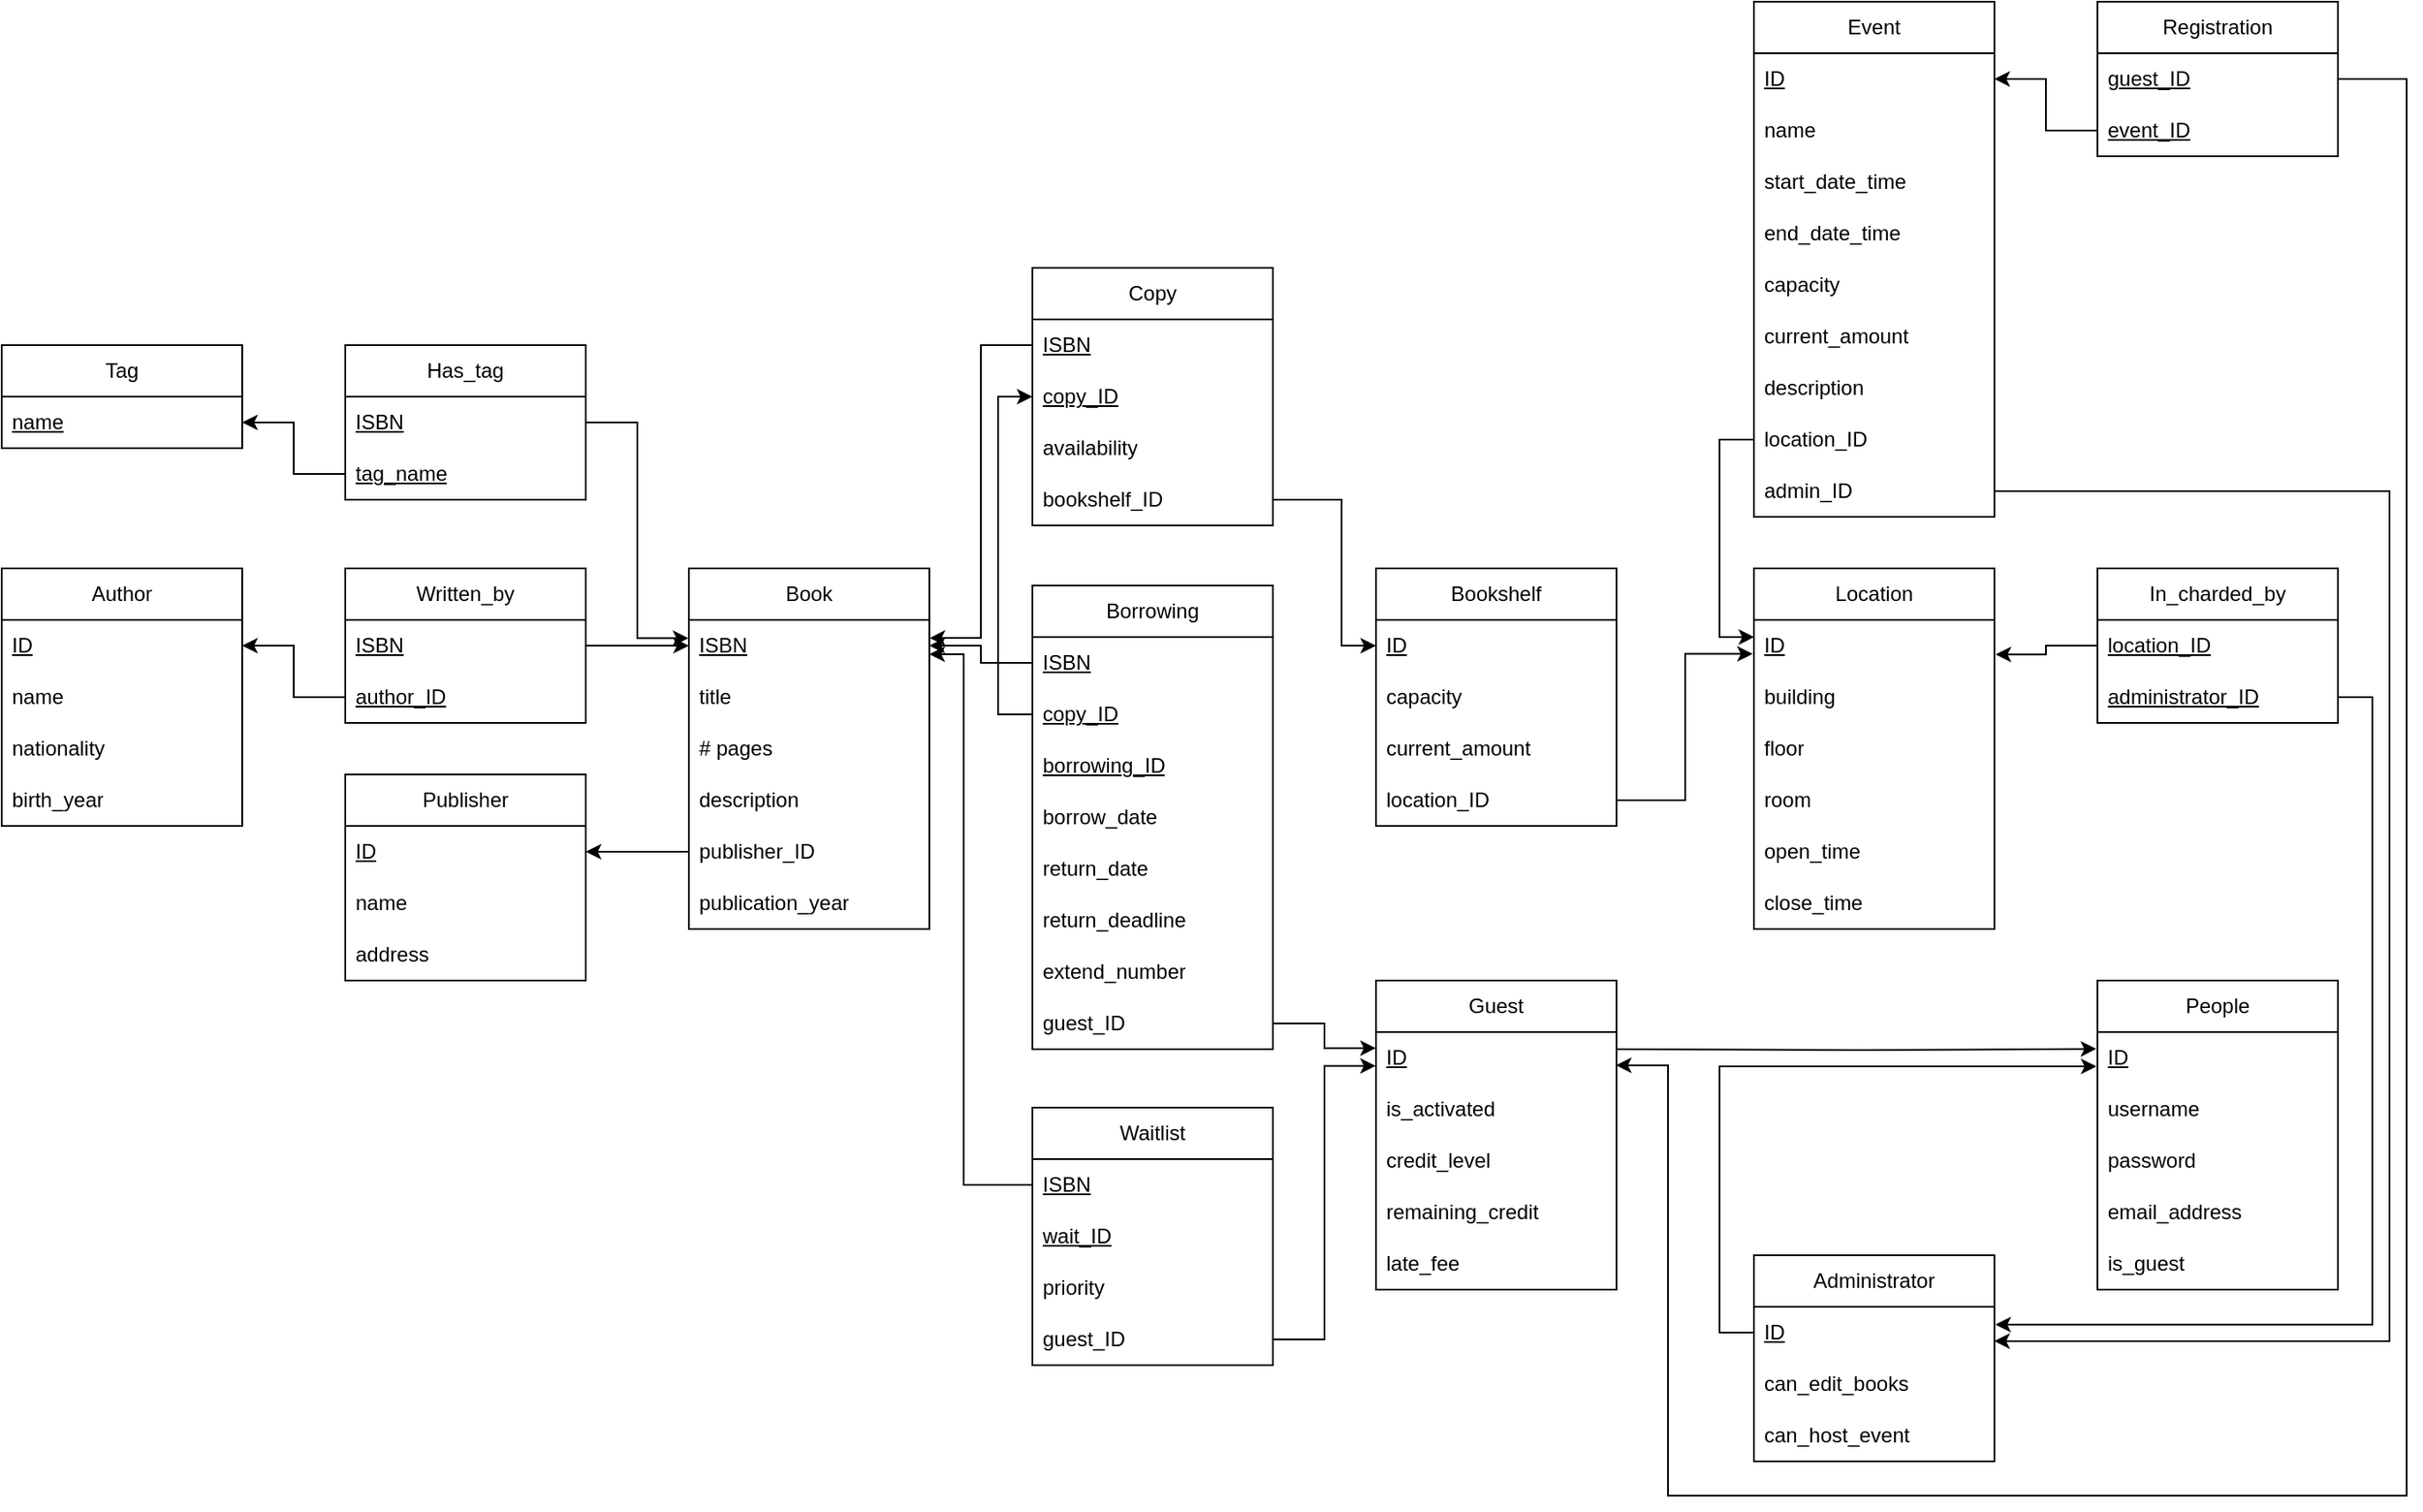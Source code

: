 <mxfile>
    <diagram name="第 1 页" id="PaW19BPJa03-g9vqLknm">
        <mxGraphModel dx="2192" dy="2098" grid="1" gridSize="10" guides="1" tooltips="1" connect="1" arrows="1" fold="1" page="1" pageScale="1" pageWidth="827" pageHeight="1169" math="0" shadow="0">
            <root>
                <mxCell id="0"/>
                <mxCell id="1" parent="0"/>
                <mxCell id="fDKQuqIX7qi2Hka-1mAt-58" value="Book" style="swimlane;fontStyle=0;childLayout=stackLayout;horizontal=1;startSize=30;horizontalStack=0;resizeParent=1;resizeParentMax=0;resizeLast=0;collapsible=1;marginBottom=0;whiteSpace=wrap;html=1;" parent="1" vertex="1">
                    <mxGeometry x="160" y="240" width="140" height="210" as="geometry"/>
                </mxCell>
                <mxCell id="fDKQuqIX7qi2Hka-1mAt-59" value="&lt;u&gt;ISBN&lt;/u&gt;" style="text;strokeColor=none;fillColor=none;align=left;verticalAlign=middle;spacingLeft=4;spacingRight=4;overflow=hidden;points=[[0,0.5],[1,0.5]];portConstraint=eastwest;rotatable=0;whiteSpace=wrap;html=1;" parent="fDKQuqIX7qi2Hka-1mAt-58" vertex="1">
                    <mxGeometry y="30" width="140" height="30" as="geometry"/>
                </mxCell>
                <mxCell id="fDKQuqIX7qi2Hka-1mAt-60" value="title" style="text;strokeColor=none;fillColor=none;align=left;verticalAlign=middle;spacingLeft=4;spacingRight=4;overflow=hidden;points=[[0,0.5],[1,0.5]];portConstraint=eastwest;rotatable=0;whiteSpace=wrap;html=1;" parent="fDKQuqIX7qi2Hka-1mAt-58" vertex="1">
                    <mxGeometry y="60" width="140" height="30" as="geometry"/>
                </mxCell>
                <mxCell id="fDKQuqIX7qi2Hka-1mAt-61" value="# pages" style="text;strokeColor=none;fillColor=none;align=left;verticalAlign=middle;spacingLeft=4;spacingRight=4;overflow=hidden;points=[[0,0.5],[1,0.5]];portConstraint=eastwest;rotatable=0;whiteSpace=wrap;html=1;" parent="fDKQuqIX7qi2Hka-1mAt-58" vertex="1">
                    <mxGeometry y="90" width="140" height="30" as="geometry"/>
                </mxCell>
                <mxCell id="fDKQuqIX7qi2Hka-1mAt-62" value="description" style="text;strokeColor=none;fillColor=none;align=left;verticalAlign=middle;spacingLeft=4;spacingRight=4;overflow=hidden;points=[[0,0.5],[1,0.5]];portConstraint=eastwest;rotatable=0;whiteSpace=wrap;html=1;" parent="fDKQuqIX7qi2Hka-1mAt-58" vertex="1">
                    <mxGeometry y="120" width="140" height="30" as="geometry"/>
                </mxCell>
                <mxCell id="2" value="publisher_ID" style="text;strokeColor=none;fillColor=none;align=left;verticalAlign=middle;spacingLeft=4;spacingRight=4;overflow=hidden;points=[[0,0.5],[1,0.5]];portConstraint=eastwest;rotatable=0;whiteSpace=wrap;html=1;" parent="fDKQuqIX7qi2Hka-1mAt-58" vertex="1">
                    <mxGeometry y="150" width="140" height="30" as="geometry"/>
                </mxCell>
                <mxCell id="3" value="publication_year" style="text;strokeColor=none;fillColor=none;align=left;verticalAlign=middle;spacingLeft=4;spacingRight=4;overflow=hidden;points=[[0,0.5],[1,0.5]];portConstraint=eastwest;rotatable=0;whiteSpace=wrap;html=1;" parent="fDKQuqIX7qi2Hka-1mAt-58" vertex="1">
                    <mxGeometry y="180" width="140" height="30" as="geometry"/>
                </mxCell>
                <mxCell id="fDKQuqIX7qi2Hka-1mAt-63" value="Copy" style="swimlane;fontStyle=0;childLayout=stackLayout;horizontal=1;startSize=30;horizontalStack=0;resizeParent=1;resizeParentMax=0;resizeLast=0;collapsible=1;marginBottom=0;whiteSpace=wrap;html=1;" parent="1" vertex="1">
                    <mxGeometry x="360" y="65" width="140" height="150" as="geometry"/>
                </mxCell>
                <mxCell id="fDKQuqIX7qi2Hka-1mAt-64" value="&lt;u&gt;ISBN&lt;/u&gt;" style="text;strokeColor=none;fillColor=none;align=left;verticalAlign=middle;spacingLeft=4;spacingRight=4;overflow=hidden;points=[[0,0.5],[1,0.5]];portConstraint=eastwest;rotatable=0;whiteSpace=wrap;html=1;" parent="fDKQuqIX7qi2Hka-1mAt-63" vertex="1">
                    <mxGeometry y="30" width="140" height="30" as="geometry"/>
                </mxCell>
                <mxCell id="fDKQuqIX7qi2Hka-1mAt-65" value="&lt;u&gt;copy_ID&lt;/u&gt;" style="text;strokeColor=none;fillColor=none;align=left;verticalAlign=middle;spacingLeft=4;spacingRight=4;overflow=hidden;points=[[0,0.5],[1,0.5]];portConstraint=eastwest;rotatable=0;whiteSpace=wrap;html=1;" parent="fDKQuqIX7qi2Hka-1mAt-63" vertex="1">
                    <mxGeometry y="60" width="140" height="30" as="geometry"/>
                </mxCell>
                <mxCell id="fDKQuqIX7qi2Hka-1mAt-66" value="availability" style="text;strokeColor=none;fillColor=none;align=left;verticalAlign=middle;spacingLeft=4;spacingRight=4;overflow=hidden;points=[[0,0.5],[1,0.5]];portConstraint=eastwest;rotatable=0;whiteSpace=wrap;html=1;" parent="fDKQuqIX7qi2Hka-1mAt-63" vertex="1">
                    <mxGeometry y="90" width="140" height="30" as="geometry"/>
                </mxCell>
                <mxCell id="fDKQuqIX7qi2Hka-1mAt-112" value="bookshelf_ID" style="text;strokeColor=none;fillColor=none;align=left;verticalAlign=middle;spacingLeft=4;spacingRight=4;overflow=hidden;points=[[0,0.5],[1,0.5]];portConstraint=eastwest;rotatable=0;whiteSpace=wrap;html=1;" parent="fDKQuqIX7qi2Hka-1mAt-63" vertex="1">
                    <mxGeometry y="120" width="140" height="30" as="geometry"/>
                </mxCell>
                <mxCell id="fDKQuqIX7qi2Hka-1mAt-67" value="Tag" style="swimlane;fontStyle=0;childLayout=stackLayout;horizontal=1;startSize=30;horizontalStack=0;resizeParent=1;resizeParentMax=0;resizeLast=0;collapsible=1;marginBottom=0;whiteSpace=wrap;html=1;" parent="1" vertex="1">
                    <mxGeometry x="-240" y="110" width="140" height="60" as="geometry"/>
                </mxCell>
                <mxCell id="fDKQuqIX7qi2Hka-1mAt-68" value="&lt;u&gt;name&lt;/u&gt;" style="text;strokeColor=none;fillColor=none;align=left;verticalAlign=middle;spacingLeft=4;spacingRight=4;overflow=hidden;points=[[0,0.5],[1,0.5]];portConstraint=eastwest;rotatable=0;whiteSpace=wrap;html=1;" parent="fDKQuqIX7qi2Hka-1mAt-67" vertex="1">
                    <mxGeometry y="30" width="140" height="30" as="geometry"/>
                </mxCell>
                <mxCell id="fDKQuqIX7qi2Hka-1mAt-71" value="Has_tag" style="swimlane;fontStyle=0;childLayout=stackLayout;horizontal=1;startSize=30;horizontalStack=0;resizeParent=1;resizeParentMax=0;resizeLast=0;collapsible=1;marginBottom=0;whiteSpace=wrap;html=1;" parent="1" vertex="1">
                    <mxGeometry x="-40" y="110" width="140" height="90" as="geometry"/>
                </mxCell>
                <mxCell id="fDKQuqIX7qi2Hka-1mAt-72" value="&lt;u&gt;ISBN&lt;/u&gt;" style="text;strokeColor=none;fillColor=none;align=left;verticalAlign=middle;spacingLeft=4;spacingRight=4;overflow=hidden;points=[[0,0.5],[1,0.5]];portConstraint=eastwest;rotatable=0;whiteSpace=wrap;html=1;" parent="fDKQuqIX7qi2Hka-1mAt-71" vertex="1">
                    <mxGeometry y="30" width="140" height="30" as="geometry"/>
                </mxCell>
                <mxCell id="fDKQuqIX7qi2Hka-1mAt-73" value="&lt;u&gt;tag_name&lt;/u&gt;" style="text;strokeColor=none;fillColor=none;align=left;verticalAlign=middle;spacingLeft=4;spacingRight=4;overflow=hidden;points=[[0,0.5],[1,0.5]];portConstraint=eastwest;rotatable=0;whiteSpace=wrap;html=1;" parent="fDKQuqIX7qi2Hka-1mAt-71" vertex="1">
                    <mxGeometry y="60" width="140" height="30" as="geometry"/>
                </mxCell>
                <mxCell id="fDKQuqIX7qi2Hka-1mAt-76" style="edgeStyle=orthogonalEdgeStyle;rounded=0;orthogonalLoop=1;jettySize=auto;html=1;exitX=0;exitY=0.5;exitDx=0;exitDy=0;entryX=1;entryY=0.5;entryDx=0;entryDy=0;" parent="1" source="fDKQuqIX7qi2Hka-1mAt-73" target="fDKQuqIX7qi2Hka-1mAt-68" edge="1">
                    <mxGeometry relative="1" as="geometry"/>
                </mxCell>
                <mxCell id="fDKQuqIX7qi2Hka-1mAt-77" value="Written_by" style="swimlane;fontStyle=0;childLayout=stackLayout;horizontal=1;startSize=30;horizontalStack=0;resizeParent=1;resizeParentMax=0;resizeLast=0;collapsible=1;marginBottom=0;whiteSpace=wrap;html=1;" parent="1" vertex="1">
                    <mxGeometry x="-40" y="240" width="140" height="90" as="geometry"/>
                </mxCell>
                <mxCell id="fDKQuqIX7qi2Hka-1mAt-78" value="&lt;u&gt;ISBN&lt;/u&gt;" style="text;strokeColor=none;fillColor=none;align=left;verticalAlign=middle;spacingLeft=4;spacingRight=4;overflow=hidden;points=[[0,0.5],[1,0.5]];portConstraint=eastwest;rotatable=0;whiteSpace=wrap;html=1;" parent="fDKQuqIX7qi2Hka-1mAt-77" vertex="1">
                    <mxGeometry y="30" width="140" height="30" as="geometry"/>
                </mxCell>
                <mxCell id="fDKQuqIX7qi2Hka-1mAt-79" value="&lt;u&gt;author_ID&lt;/u&gt;" style="text;strokeColor=none;fillColor=none;align=left;verticalAlign=middle;spacingLeft=4;spacingRight=4;overflow=hidden;points=[[0,0.5],[1,0.5]];portConstraint=eastwest;rotatable=0;whiteSpace=wrap;html=1;" parent="fDKQuqIX7qi2Hka-1mAt-77" vertex="1">
                    <mxGeometry y="60" width="140" height="30" as="geometry"/>
                </mxCell>
                <mxCell id="fDKQuqIX7qi2Hka-1mAt-81" style="edgeStyle=orthogonalEdgeStyle;rounded=0;orthogonalLoop=1;jettySize=auto;html=1;exitX=1;exitY=0.5;exitDx=0;exitDy=0;entryX=-0.002;entryY=0.354;entryDx=0;entryDy=0;entryPerimeter=0;" parent="1" source="fDKQuqIX7qi2Hka-1mAt-72" target="fDKQuqIX7qi2Hka-1mAt-59" edge="1">
                    <mxGeometry relative="1" as="geometry"/>
                </mxCell>
                <mxCell id="fDKQuqIX7qi2Hka-1mAt-82" value="Author" style="swimlane;fontStyle=0;childLayout=stackLayout;horizontal=1;startSize=30;horizontalStack=0;resizeParent=1;resizeParentMax=0;resizeLast=0;collapsible=1;marginBottom=0;whiteSpace=wrap;html=1;" parent="1" vertex="1">
                    <mxGeometry x="-240" y="240" width="140" height="150" as="geometry"/>
                </mxCell>
                <mxCell id="fDKQuqIX7qi2Hka-1mAt-83" value="&lt;u&gt;ID&lt;/u&gt;" style="text;strokeColor=none;fillColor=none;align=left;verticalAlign=middle;spacingLeft=4;spacingRight=4;overflow=hidden;points=[[0,0.5],[1,0.5]];portConstraint=eastwest;rotatable=0;whiteSpace=wrap;html=1;" parent="fDKQuqIX7qi2Hka-1mAt-82" vertex="1">
                    <mxGeometry y="30" width="140" height="30" as="geometry"/>
                </mxCell>
                <mxCell id="fDKQuqIX7qi2Hka-1mAt-84" value="name" style="text;strokeColor=none;fillColor=none;align=left;verticalAlign=middle;spacingLeft=4;spacingRight=4;overflow=hidden;points=[[0,0.5],[1,0.5]];portConstraint=eastwest;rotatable=0;whiteSpace=wrap;html=1;" parent="fDKQuqIX7qi2Hka-1mAt-82" vertex="1">
                    <mxGeometry y="60" width="140" height="30" as="geometry"/>
                </mxCell>
                <mxCell id="fDKQuqIX7qi2Hka-1mAt-85" value="nationality" style="text;strokeColor=none;fillColor=none;align=left;verticalAlign=middle;spacingLeft=4;spacingRight=4;overflow=hidden;points=[[0,0.5],[1,0.5]];portConstraint=eastwest;rotatable=0;whiteSpace=wrap;html=1;" parent="fDKQuqIX7qi2Hka-1mAt-82" vertex="1">
                    <mxGeometry y="90" width="140" height="30" as="geometry"/>
                </mxCell>
                <mxCell id="fDKQuqIX7qi2Hka-1mAt-86" value="birth_year" style="text;strokeColor=none;fillColor=none;align=left;verticalAlign=middle;spacingLeft=4;spacingRight=4;overflow=hidden;points=[[0,0.5],[1,0.5]];portConstraint=eastwest;rotatable=0;whiteSpace=wrap;html=1;" parent="fDKQuqIX7qi2Hka-1mAt-82" vertex="1">
                    <mxGeometry y="120" width="140" height="30" as="geometry"/>
                </mxCell>
                <mxCell id="fDKQuqIX7qi2Hka-1mAt-87" style="edgeStyle=orthogonalEdgeStyle;rounded=0;orthogonalLoop=1;jettySize=auto;html=1;exitX=1;exitY=0.5;exitDx=0;exitDy=0;entryX=0;entryY=0.5;entryDx=0;entryDy=0;" parent="1" source="fDKQuqIX7qi2Hka-1mAt-78" target="fDKQuqIX7qi2Hka-1mAt-59" edge="1">
                    <mxGeometry relative="1" as="geometry"/>
                </mxCell>
                <mxCell id="fDKQuqIX7qi2Hka-1mAt-88" style="edgeStyle=orthogonalEdgeStyle;rounded=0;orthogonalLoop=1;jettySize=auto;html=1;exitX=0;exitY=0.5;exitDx=0;exitDy=0;entryX=1;entryY=0.5;entryDx=0;entryDy=0;" parent="1" source="fDKQuqIX7qi2Hka-1mAt-79" target="fDKQuqIX7qi2Hka-1mAt-83" edge="1">
                    <mxGeometry relative="1" as="geometry"/>
                </mxCell>
                <mxCell id="fDKQuqIX7qi2Hka-1mAt-92" value="Publisher" style="swimlane;fontStyle=0;childLayout=stackLayout;horizontal=1;startSize=30;horizontalStack=0;resizeParent=1;resizeParentMax=0;resizeLast=0;collapsible=1;marginBottom=0;whiteSpace=wrap;html=1;" parent="1" vertex="1">
                    <mxGeometry x="-40" y="360" width="140" height="120" as="geometry"/>
                </mxCell>
                <mxCell id="fDKQuqIX7qi2Hka-1mAt-93" value="&lt;u&gt;ID&lt;/u&gt;" style="text;strokeColor=none;fillColor=none;align=left;verticalAlign=middle;spacingLeft=4;spacingRight=4;overflow=hidden;points=[[0,0.5],[1,0.5]];portConstraint=eastwest;rotatable=0;whiteSpace=wrap;html=1;" parent="fDKQuqIX7qi2Hka-1mAt-92" vertex="1">
                    <mxGeometry y="30" width="140" height="30" as="geometry"/>
                </mxCell>
                <mxCell id="fDKQuqIX7qi2Hka-1mAt-94" value="name" style="text;strokeColor=none;fillColor=none;align=left;verticalAlign=middle;spacingLeft=4;spacingRight=4;overflow=hidden;points=[[0,0.5],[1,0.5]];portConstraint=eastwest;rotatable=0;whiteSpace=wrap;html=1;" parent="fDKQuqIX7qi2Hka-1mAt-92" vertex="1">
                    <mxGeometry y="60" width="140" height="30" as="geometry"/>
                </mxCell>
                <mxCell id="fDKQuqIX7qi2Hka-1mAt-95" value="address" style="text;strokeColor=none;fillColor=none;align=left;verticalAlign=middle;spacingLeft=4;spacingRight=4;overflow=hidden;points=[[0,0.5],[1,0.5]];portConstraint=eastwest;rotatable=0;whiteSpace=wrap;html=1;" parent="fDKQuqIX7qi2Hka-1mAt-92" vertex="1">
                    <mxGeometry y="90" width="140" height="30" as="geometry"/>
                </mxCell>
                <mxCell id="fDKQuqIX7qi2Hka-1mAt-99" style="edgeStyle=orthogonalEdgeStyle;rounded=0;orthogonalLoop=1;jettySize=auto;html=1;exitX=0;exitY=0.5;exitDx=0;exitDy=0;entryX=1.001;entryY=0.351;entryDx=0;entryDy=0;entryPerimeter=0;" parent="1" source="fDKQuqIX7qi2Hka-1mAt-64" target="fDKQuqIX7qi2Hka-1mAt-59" edge="1">
                    <mxGeometry relative="1" as="geometry"/>
                </mxCell>
                <mxCell id="fDKQuqIX7qi2Hka-1mAt-100" value="Waitlist" style="swimlane;fontStyle=0;childLayout=stackLayout;horizontal=1;startSize=30;horizontalStack=0;resizeParent=1;resizeParentMax=0;resizeLast=0;collapsible=1;marginBottom=0;whiteSpace=wrap;html=1;" parent="1" vertex="1">
                    <mxGeometry x="360" y="554" width="140" height="150" as="geometry"/>
                </mxCell>
                <mxCell id="fDKQuqIX7qi2Hka-1mAt-101" value="&lt;u&gt;ISBN&lt;/u&gt;" style="text;strokeColor=none;fillColor=none;align=left;verticalAlign=middle;spacingLeft=4;spacingRight=4;overflow=hidden;points=[[0,0.5],[1,0.5]];portConstraint=eastwest;rotatable=0;whiteSpace=wrap;html=1;" parent="fDKQuqIX7qi2Hka-1mAt-100" vertex="1">
                    <mxGeometry y="30" width="140" height="30" as="geometry"/>
                </mxCell>
                <mxCell id="fDKQuqIX7qi2Hka-1mAt-103" value="&lt;u&gt;wait_ID&lt;/u&gt;" style="text;strokeColor=none;fillColor=none;align=left;verticalAlign=middle;spacingLeft=4;spacingRight=4;overflow=hidden;points=[[0,0.5],[1,0.5]];portConstraint=eastwest;rotatable=0;whiteSpace=wrap;html=1;" parent="fDKQuqIX7qi2Hka-1mAt-100" vertex="1">
                    <mxGeometry y="60" width="140" height="30" as="geometry"/>
                </mxCell>
                <mxCell id="fDKQuqIX7qi2Hka-1mAt-104" value="priority" style="text;strokeColor=none;fillColor=none;align=left;verticalAlign=middle;spacingLeft=4;spacingRight=4;overflow=hidden;points=[[0,0.5],[1,0.5]];portConstraint=eastwest;rotatable=0;whiteSpace=wrap;html=1;" parent="fDKQuqIX7qi2Hka-1mAt-100" vertex="1">
                    <mxGeometry y="90" width="140" height="30" as="geometry"/>
                </mxCell>
                <mxCell id="fDKQuqIX7qi2Hka-1mAt-148" value="guest_ID" style="text;strokeColor=none;fillColor=none;align=left;verticalAlign=middle;spacingLeft=4;spacingRight=4;overflow=hidden;points=[[0,0.5],[1,0.5]];portConstraint=eastwest;rotatable=0;whiteSpace=wrap;html=1;" parent="fDKQuqIX7qi2Hka-1mAt-100" vertex="1">
                    <mxGeometry y="120" width="140" height="30" as="geometry"/>
                </mxCell>
                <mxCell id="fDKQuqIX7qi2Hka-1mAt-108" value="Bookshelf" style="swimlane;fontStyle=0;childLayout=stackLayout;horizontal=1;startSize=30;horizontalStack=0;resizeParent=1;resizeParentMax=0;resizeLast=0;collapsible=1;marginBottom=0;whiteSpace=wrap;html=1;" parent="1" vertex="1">
                    <mxGeometry x="560" y="240" width="140" height="150" as="geometry"/>
                </mxCell>
                <mxCell id="fDKQuqIX7qi2Hka-1mAt-109" value="&lt;u&gt;ID&lt;/u&gt;" style="text;strokeColor=none;fillColor=none;align=left;verticalAlign=middle;spacingLeft=4;spacingRight=4;overflow=hidden;points=[[0,0.5],[1,0.5]];portConstraint=eastwest;rotatable=0;whiteSpace=wrap;html=1;" parent="fDKQuqIX7qi2Hka-1mAt-108" vertex="1">
                    <mxGeometry y="30" width="140" height="30" as="geometry"/>
                </mxCell>
                <mxCell id="fDKQuqIX7qi2Hka-1mAt-110" value="capacity" style="text;strokeColor=none;fillColor=none;align=left;verticalAlign=middle;spacingLeft=4;spacingRight=4;overflow=hidden;points=[[0,0.5],[1,0.5]];portConstraint=eastwest;rotatable=0;whiteSpace=wrap;html=1;" parent="fDKQuqIX7qi2Hka-1mAt-108" vertex="1">
                    <mxGeometry y="60" width="140" height="30" as="geometry"/>
                </mxCell>
                <mxCell id="fDKQuqIX7qi2Hka-1mAt-111" value="current_amount" style="text;strokeColor=none;fillColor=none;align=left;verticalAlign=middle;spacingLeft=4;spacingRight=4;overflow=hidden;points=[[0,0.5],[1,0.5]];portConstraint=eastwest;rotatable=0;whiteSpace=wrap;html=1;" parent="fDKQuqIX7qi2Hka-1mAt-108" vertex="1">
                    <mxGeometry y="90" width="140" height="30" as="geometry"/>
                </mxCell>
                <mxCell id="fDKQuqIX7qi2Hka-1mAt-141" value="location_ID" style="text;strokeColor=none;fillColor=none;align=left;verticalAlign=middle;spacingLeft=4;spacingRight=4;overflow=hidden;points=[[0,0.5],[1,0.5]];portConstraint=eastwest;rotatable=0;whiteSpace=wrap;html=1;" parent="fDKQuqIX7qi2Hka-1mAt-108" vertex="1">
                    <mxGeometry y="120" width="140" height="30" as="geometry"/>
                </mxCell>
                <mxCell id="fDKQuqIX7qi2Hka-1mAt-113" style="edgeStyle=orthogonalEdgeStyle;rounded=0;orthogonalLoop=1;jettySize=auto;html=1;exitX=1;exitY=0.5;exitDx=0;exitDy=0;entryX=0;entryY=0.5;entryDx=0;entryDy=0;" parent="1" source="fDKQuqIX7qi2Hka-1mAt-112" target="fDKQuqIX7qi2Hka-1mAt-109" edge="1">
                    <mxGeometry relative="1" as="geometry">
                        <Array as="points">
                            <mxPoint x="540" y="200"/>
                            <mxPoint x="540" y="285"/>
                        </Array>
                    </mxGeometry>
                </mxCell>
                <mxCell id="fDKQuqIX7qi2Hka-1mAt-115" value="Borrowing" style="swimlane;fontStyle=0;childLayout=stackLayout;horizontal=1;startSize=30;horizontalStack=0;resizeParent=1;resizeParentMax=0;resizeLast=0;collapsible=1;marginBottom=0;whiteSpace=wrap;html=1;" parent="1" vertex="1">
                    <mxGeometry x="360" y="250" width="140" height="270" as="geometry"/>
                </mxCell>
                <mxCell id="fDKQuqIX7qi2Hka-1mAt-116" value="&lt;u&gt;ISBN&lt;/u&gt;" style="text;strokeColor=none;fillColor=none;align=left;verticalAlign=middle;spacingLeft=4;spacingRight=4;overflow=hidden;points=[[0,0.5],[1,0.5]];portConstraint=eastwest;rotatable=0;whiteSpace=wrap;html=1;" parent="fDKQuqIX7qi2Hka-1mAt-115" vertex="1">
                    <mxGeometry y="30" width="140" height="30" as="geometry"/>
                </mxCell>
                <mxCell id="fDKQuqIX7qi2Hka-1mAt-117" value="&lt;u&gt;copy_ID&lt;/u&gt;" style="text;strokeColor=none;fillColor=none;align=left;verticalAlign=middle;spacingLeft=4;spacingRight=4;overflow=hidden;points=[[0,0.5],[1,0.5]];portConstraint=eastwest;rotatable=0;whiteSpace=wrap;html=1;" parent="fDKQuqIX7qi2Hka-1mAt-115" vertex="1">
                    <mxGeometry y="60" width="140" height="30" as="geometry"/>
                </mxCell>
                <mxCell id="fDKQuqIX7qi2Hka-1mAt-118" value="&lt;u&gt;borrowing_ID&lt;/u&gt;" style="text;strokeColor=none;fillColor=none;align=left;verticalAlign=middle;spacingLeft=4;spacingRight=4;overflow=hidden;points=[[0,0.5],[1,0.5]];portConstraint=eastwest;rotatable=0;whiteSpace=wrap;html=1;" parent="fDKQuqIX7qi2Hka-1mAt-115" vertex="1">
                    <mxGeometry y="90" width="140" height="30" as="geometry"/>
                </mxCell>
                <mxCell id="fDKQuqIX7qi2Hka-1mAt-119" value="borrow_date" style="text;strokeColor=none;fillColor=none;align=left;verticalAlign=middle;spacingLeft=4;spacingRight=4;overflow=hidden;points=[[0,0.5],[1,0.5]];portConstraint=eastwest;rotatable=0;whiteSpace=wrap;html=1;" parent="fDKQuqIX7qi2Hka-1mAt-115" vertex="1">
                    <mxGeometry y="120" width="140" height="30" as="geometry"/>
                </mxCell>
                <mxCell id="fDKQuqIX7qi2Hka-1mAt-124" value="return_date" style="text;strokeColor=none;fillColor=none;align=left;verticalAlign=middle;spacingLeft=4;spacingRight=4;overflow=hidden;points=[[0,0.5],[1,0.5]];portConstraint=eastwest;rotatable=0;whiteSpace=wrap;html=1;" parent="fDKQuqIX7qi2Hka-1mAt-115" vertex="1">
                    <mxGeometry y="150" width="140" height="30" as="geometry"/>
                </mxCell>
                <mxCell id="fDKQuqIX7qi2Hka-1mAt-126" value="return_deadline" style="text;strokeColor=none;fillColor=none;align=left;verticalAlign=middle;spacingLeft=4;spacingRight=4;overflow=hidden;points=[[0,0.5],[1,0.5]];portConstraint=eastwest;rotatable=0;whiteSpace=wrap;html=1;" parent="fDKQuqIX7qi2Hka-1mAt-115" vertex="1">
                    <mxGeometry y="180" width="140" height="30" as="geometry"/>
                </mxCell>
                <mxCell id="fDKQuqIX7qi2Hka-1mAt-125" value="extend_number" style="text;strokeColor=none;fillColor=none;align=left;verticalAlign=middle;spacingLeft=4;spacingRight=4;overflow=hidden;points=[[0,0.5],[1,0.5]];portConstraint=eastwest;rotatable=0;whiteSpace=wrap;html=1;" parent="fDKQuqIX7qi2Hka-1mAt-115" vertex="1">
                    <mxGeometry y="210" width="140" height="30" as="geometry"/>
                </mxCell>
                <mxCell id="fDKQuqIX7qi2Hka-1mAt-127" value="guest_ID" style="text;strokeColor=none;fillColor=none;align=left;verticalAlign=middle;spacingLeft=4;spacingRight=4;overflow=hidden;points=[[0,0.5],[1,0.5]];portConstraint=eastwest;rotatable=0;whiteSpace=wrap;html=1;" parent="fDKQuqIX7qi2Hka-1mAt-115" vertex="1">
                    <mxGeometry y="240" width="140" height="30" as="geometry"/>
                </mxCell>
                <mxCell id="fDKQuqIX7qi2Hka-1mAt-121" style="edgeStyle=orthogonalEdgeStyle;rounded=0;orthogonalLoop=1;jettySize=auto;html=1;exitX=0;exitY=0.5;exitDx=0;exitDy=0;entryX=1;entryY=0.5;entryDx=0;entryDy=0;" parent="1" source="fDKQuqIX7qi2Hka-1mAt-116" target="fDKQuqIX7qi2Hka-1mAt-59" edge="1">
                    <mxGeometry relative="1" as="geometry"/>
                </mxCell>
                <mxCell id="fDKQuqIX7qi2Hka-1mAt-122" style="edgeStyle=orthogonalEdgeStyle;rounded=0;orthogonalLoop=1;jettySize=auto;html=1;exitX=0;exitY=0.5;exitDx=0;exitDy=0;entryX=0;entryY=0.5;entryDx=0;entryDy=0;" parent="1" source="fDKQuqIX7qi2Hka-1mAt-117" target="fDKQuqIX7qi2Hka-1mAt-65" edge="1">
                    <mxGeometry relative="1" as="geometry">
                        <mxPoint x="370" y="146" as="targetPoint"/>
                    </mxGeometry>
                </mxCell>
                <mxCell id="fDKQuqIX7qi2Hka-1mAt-123" style="edgeStyle=orthogonalEdgeStyle;rounded=0;orthogonalLoop=1;jettySize=auto;html=1;exitX=0;exitY=0.5;exitDx=0;exitDy=0;" parent="1" source="fDKQuqIX7qi2Hka-1mAt-101" target="fDKQuqIX7qi2Hka-1mAt-59" edge="1">
                    <mxGeometry relative="1" as="geometry">
                        <mxPoint x="300" y="300" as="targetPoint"/>
                        <Array as="points">
                            <mxPoint x="320" y="599"/>
                            <mxPoint x="320" y="290"/>
                        </Array>
                    </mxGeometry>
                </mxCell>
                <mxCell id="fDKQuqIX7qi2Hka-1mAt-128" value="Guest" style="swimlane;fontStyle=0;childLayout=stackLayout;horizontal=1;startSize=30;horizontalStack=0;resizeParent=1;resizeParentMax=0;resizeLast=0;collapsible=1;marginBottom=0;whiteSpace=wrap;html=1;" parent="1" vertex="1">
                    <mxGeometry x="560" y="480" width="140" height="180" as="geometry"/>
                </mxCell>
                <mxCell id="fDKQuqIX7qi2Hka-1mAt-129" value="&lt;u&gt;ID&lt;/u&gt;" style="text;strokeColor=none;fillColor=none;align=left;verticalAlign=middle;spacingLeft=4;spacingRight=4;overflow=hidden;points=[[0,0.5],[1,0.5]];portConstraint=eastwest;rotatable=0;whiteSpace=wrap;html=1;" parent="fDKQuqIX7qi2Hka-1mAt-128" vertex="1">
                    <mxGeometry y="30" width="140" height="30" as="geometry"/>
                </mxCell>
                <mxCell id="8" value="is_activated" style="text;strokeColor=none;fillColor=none;align=left;verticalAlign=middle;spacingLeft=4;spacingRight=4;overflow=hidden;points=[[0,0.5],[1,0.5]];portConstraint=eastwest;rotatable=0;whiteSpace=wrap;html=1;" vertex="1" parent="fDKQuqIX7qi2Hka-1mAt-128">
                    <mxGeometry y="60" width="140" height="30" as="geometry"/>
                </mxCell>
                <mxCell id="fDKQuqIX7qi2Hka-1mAt-132" value="credit_level" style="text;strokeColor=none;fillColor=none;align=left;verticalAlign=middle;spacingLeft=4;spacingRight=4;overflow=hidden;points=[[0,0.5],[1,0.5]];portConstraint=eastwest;rotatable=0;whiteSpace=wrap;html=1;" parent="fDKQuqIX7qi2Hka-1mAt-128" vertex="1">
                    <mxGeometry y="90" width="140" height="30" as="geometry"/>
                </mxCell>
                <mxCell id="fDKQuqIX7qi2Hka-1mAt-134" value="remaining_credit" style="text;strokeColor=none;fillColor=none;align=left;verticalAlign=middle;spacingLeft=4;spacingRight=4;overflow=hidden;points=[[0,0.5],[1,0.5]];portConstraint=eastwest;rotatable=0;whiteSpace=wrap;html=1;" parent="fDKQuqIX7qi2Hka-1mAt-128" vertex="1">
                    <mxGeometry y="120" width="140" height="30" as="geometry"/>
                </mxCell>
                <mxCell id="fDKQuqIX7qi2Hka-1mAt-133" value="late_fee" style="text;strokeColor=none;fillColor=none;align=left;verticalAlign=middle;spacingLeft=4;spacingRight=4;overflow=hidden;points=[[0,0.5],[1,0.5]];portConstraint=eastwest;rotatable=0;whiteSpace=wrap;html=1;" parent="fDKQuqIX7qi2Hka-1mAt-128" vertex="1">
                    <mxGeometry y="150" width="140" height="30" as="geometry"/>
                </mxCell>
                <mxCell id="fDKQuqIX7qi2Hka-1mAt-135" style="edgeStyle=orthogonalEdgeStyle;rounded=0;orthogonalLoop=1;jettySize=auto;html=1;exitX=1;exitY=0.5;exitDx=0;exitDy=0;entryX=-0.001;entryY=0.314;entryDx=0;entryDy=0;entryPerimeter=0;" parent="1" source="fDKQuqIX7qi2Hka-1mAt-127" target="fDKQuqIX7qi2Hka-1mAt-129" edge="1">
                    <mxGeometry relative="1" as="geometry"/>
                </mxCell>
                <mxCell id="fDKQuqIX7qi2Hka-1mAt-136" value="Location" style="swimlane;fontStyle=0;childLayout=stackLayout;horizontal=1;startSize=30;horizontalStack=0;resizeParent=1;resizeParentMax=0;resizeLast=0;collapsible=1;marginBottom=0;whiteSpace=wrap;html=1;" parent="1" vertex="1">
                    <mxGeometry x="780" y="240" width="140" height="210" as="geometry"/>
                </mxCell>
                <mxCell id="fDKQuqIX7qi2Hka-1mAt-182" value="&lt;u&gt;ID&lt;/u&gt;" style="text;strokeColor=none;fillColor=none;align=left;verticalAlign=middle;spacingLeft=4;spacingRight=4;overflow=hidden;points=[[0,0.5],[1,0.5]];portConstraint=eastwest;rotatable=0;whiteSpace=wrap;html=1;" parent="fDKQuqIX7qi2Hka-1mAt-136" vertex="1">
                    <mxGeometry y="30" width="140" height="30" as="geometry"/>
                </mxCell>
                <mxCell id="fDKQuqIX7qi2Hka-1mAt-137" value="building" style="text;strokeColor=none;fillColor=none;align=left;verticalAlign=middle;spacingLeft=4;spacingRight=4;overflow=hidden;points=[[0,0.5],[1,0.5]];portConstraint=eastwest;rotatable=0;whiteSpace=wrap;html=1;" parent="fDKQuqIX7qi2Hka-1mAt-136" vertex="1">
                    <mxGeometry y="60" width="140" height="30" as="geometry"/>
                </mxCell>
                <mxCell id="fDKQuqIX7qi2Hka-1mAt-138" value="floor" style="text;strokeColor=none;fillColor=none;align=left;verticalAlign=middle;spacingLeft=4;spacingRight=4;overflow=hidden;points=[[0,0.5],[1,0.5]];portConstraint=eastwest;rotatable=0;whiteSpace=wrap;html=1;" parent="fDKQuqIX7qi2Hka-1mAt-136" vertex="1">
                    <mxGeometry y="90" width="140" height="30" as="geometry"/>
                </mxCell>
                <mxCell id="fDKQuqIX7qi2Hka-1mAt-139" value="room" style="text;strokeColor=none;fillColor=none;align=left;verticalAlign=middle;spacingLeft=4;spacingRight=4;overflow=hidden;points=[[0,0.5],[1,0.5]];portConstraint=eastwest;rotatable=0;whiteSpace=wrap;html=1;" parent="fDKQuqIX7qi2Hka-1mAt-136" vertex="1">
                    <mxGeometry y="120" width="140" height="30" as="geometry"/>
                </mxCell>
                <mxCell id="fDKQuqIX7qi2Hka-1mAt-140" value="open_time" style="text;strokeColor=none;fillColor=none;align=left;verticalAlign=middle;spacingLeft=4;spacingRight=4;overflow=hidden;points=[[0,0.5],[1,0.5]];portConstraint=eastwest;rotatable=0;whiteSpace=wrap;html=1;" parent="fDKQuqIX7qi2Hka-1mAt-136" vertex="1">
                    <mxGeometry y="150" width="140" height="30" as="geometry"/>
                </mxCell>
                <mxCell id="6" value="close_time" style="text;strokeColor=none;fillColor=none;align=left;verticalAlign=middle;spacingLeft=4;spacingRight=4;overflow=hidden;points=[[0,0.5],[1,0.5]];portConstraint=eastwest;rotatable=0;whiteSpace=wrap;html=1;" vertex="1" parent="fDKQuqIX7qi2Hka-1mAt-136">
                    <mxGeometry y="180" width="140" height="30" as="geometry"/>
                </mxCell>
                <mxCell id="fDKQuqIX7qi2Hka-1mAt-150" value="Administrator" style="swimlane;fontStyle=0;childLayout=stackLayout;horizontal=1;startSize=30;horizontalStack=0;resizeParent=1;resizeParentMax=0;resizeLast=0;collapsible=1;marginBottom=0;whiteSpace=wrap;html=1;" parent="1" vertex="1">
                    <mxGeometry x="780" y="640" width="140" height="120" as="geometry"/>
                </mxCell>
                <mxCell id="fDKQuqIX7qi2Hka-1mAt-151" value="&lt;u&gt;ID&lt;/u&gt;" style="text;strokeColor=none;fillColor=none;align=left;verticalAlign=middle;spacingLeft=4;spacingRight=4;overflow=hidden;points=[[0,0.5],[1,0.5]];portConstraint=eastwest;rotatable=0;whiteSpace=wrap;html=1;" parent="fDKQuqIX7qi2Hka-1mAt-150" vertex="1">
                    <mxGeometry y="30" width="140" height="30" as="geometry"/>
                </mxCell>
                <mxCell id="fDKQuqIX7qi2Hka-1mAt-160" value="can_edit_books" style="text;strokeColor=none;fillColor=none;align=left;verticalAlign=middle;spacingLeft=4;spacingRight=4;overflow=hidden;points=[[0,0.5],[1,0.5]];portConstraint=eastwest;rotatable=0;whiteSpace=wrap;html=1;" parent="fDKQuqIX7qi2Hka-1mAt-150" vertex="1">
                    <mxGeometry y="60" width="140" height="30" as="geometry"/>
                </mxCell>
                <mxCell id="fDKQuqIX7qi2Hka-1mAt-161" value="can_host_event" style="text;strokeColor=none;fillColor=none;align=left;verticalAlign=middle;spacingLeft=4;spacingRight=4;overflow=hidden;points=[[0,0.5],[1,0.5]];portConstraint=eastwest;rotatable=0;whiteSpace=wrap;html=1;" parent="fDKQuqIX7qi2Hka-1mAt-150" vertex="1">
                    <mxGeometry y="90" width="140" height="30" as="geometry"/>
                </mxCell>
                <mxCell id="fDKQuqIX7qi2Hka-1mAt-154" value="People" style="swimlane;fontStyle=0;childLayout=stackLayout;horizontal=1;startSize=30;horizontalStack=0;resizeParent=1;resizeParentMax=0;resizeLast=0;collapsible=1;marginBottom=0;whiteSpace=wrap;html=1;" parent="1" vertex="1">
                    <mxGeometry x="980" y="480" width="140" height="180" as="geometry"/>
                </mxCell>
                <mxCell id="fDKQuqIX7qi2Hka-1mAt-155" value="&lt;u&gt;ID&lt;/u&gt;" style="text;strokeColor=none;fillColor=none;align=left;verticalAlign=middle;spacingLeft=4;spacingRight=4;overflow=hidden;points=[[0,0.5],[1,0.5]];portConstraint=eastwest;rotatable=0;whiteSpace=wrap;html=1;" parent="fDKQuqIX7qi2Hka-1mAt-154" vertex="1">
                    <mxGeometry y="30" width="140" height="30" as="geometry"/>
                </mxCell>
                <mxCell id="fDKQuqIX7qi2Hka-1mAt-156" value="username" style="text;strokeColor=none;fillColor=none;align=left;verticalAlign=middle;spacingLeft=4;spacingRight=4;overflow=hidden;points=[[0,0.5],[1,0.5]];portConstraint=eastwest;rotatable=0;whiteSpace=wrap;html=1;" parent="fDKQuqIX7qi2Hka-1mAt-154" vertex="1">
                    <mxGeometry y="60" width="140" height="30" as="geometry"/>
                </mxCell>
                <mxCell id="fDKQuqIX7qi2Hka-1mAt-157" value="password" style="text;strokeColor=none;fillColor=none;align=left;verticalAlign=middle;spacingLeft=4;spacingRight=4;overflow=hidden;points=[[0,0.5],[1,0.5]];portConstraint=eastwest;rotatable=0;whiteSpace=wrap;html=1;" parent="fDKQuqIX7qi2Hka-1mAt-154" vertex="1">
                    <mxGeometry y="90" width="140" height="30" as="geometry"/>
                </mxCell>
                <mxCell id="7" value="email_address" style="text;strokeColor=none;fillColor=none;align=left;verticalAlign=middle;spacingLeft=4;spacingRight=4;overflow=hidden;points=[[0,0.5],[1,0.5]];portConstraint=eastwest;rotatable=0;whiteSpace=wrap;html=1;" vertex="1" parent="fDKQuqIX7qi2Hka-1mAt-154">
                    <mxGeometry y="120" width="140" height="30" as="geometry"/>
                </mxCell>
                <mxCell id="5" value="is_guest" style="text;strokeColor=none;fillColor=none;align=left;verticalAlign=middle;spacingLeft=4;spacingRight=4;overflow=hidden;points=[[0,0.5],[1,0.5]];portConstraint=eastwest;rotatable=0;whiteSpace=wrap;html=1;" vertex="1" parent="fDKQuqIX7qi2Hka-1mAt-154">
                    <mxGeometry y="150" width="140" height="30" as="geometry"/>
                </mxCell>
                <mxCell id="fDKQuqIX7qi2Hka-1mAt-158" style="edgeStyle=orthogonalEdgeStyle;rounded=0;orthogonalLoop=1;jettySize=auto;html=1;entryX=-0.005;entryY=0.327;entryDx=0;entryDy=0;entryPerimeter=0;" parent="1" target="fDKQuqIX7qi2Hka-1mAt-155" edge="1">
                    <mxGeometry relative="1" as="geometry">
                        <mxPoint x="700" y="520" as="sourcePoint"/>
                    </mxGeometry>
                </mxCell>
                <mxCell id="fDKQuqIX7qi2Hka-1mAt-159" style="edgeStyle=orthogonalEdgeStyle;rounded=0;orthogonalLoop=1;jettySize=auto;html=1;exitX=0;exitY=0.5;exitDx=0;exitDy=0;entryX=-0.004;entryY=0.667;entryDx=0;entryDy=0;entryPerimeter=0;" parent="1" source="fDKQuqIX7qi2Hka-1mAt-151" target="fDKQuqIX7qi2Hka-1mAt-155" edge="1">
                    <mxGeometry relative="1" as="geometry">
                        <mxPoint x="740" y="540" as="targetPoint"/>
                    </mxGeometry>
                </mxCell>
                <mxCell id="fDKQuqIX7qi2Hka-1mAt-190" style="edgeStyle=orthogonalEdgeStyle;rounded=0;orthogonalLoop=1;jettySize=auto;html=1;exitX=0;exitY=0.5;exitDx=0;exitDy=0;entryX=1.005;entryY=0.669;entryDx=0;entryDy=0;entryPerimeter=0;" parent="1" source="fDKQuqIX7qi2Hka-1mAt-168" target="fDKQuqIX7qi2Hka-1mAt-182" edge="1">
                    <mxGeometry relative="1" as="geometry"/>
                </mxCell>
                <mxCell id="fDKQuqIX7qi2Hka-1mAt-168" value="In_charded_by" style="swimlane;fontStyle=0;childLayout=stackLayout;horizontal=1;startSize=30;horizontalStack=0;resizeParent=1;resizeParentMax=0;resizeLast=0;collapsible=1;marginBottom=0;whiteSpace=wrap;html=1;" parent="1" vertex="1">
                    <mxGeometry x="980" y="240" width="140" height="90" as="geometry"/>
                </mxCell>
                <mxCell id="fDKQuqIX7qi2Hka-1mAt-171" value="&lt;u&gt;location_ID&lt;/u&gt;" style="text;strokeColor=none;fillColor=none;align=left;verticalAlign=middle;spacingLeft=4;spacingRight=4;overflow=hidden;points=[[0,0.5],[1,0.5]];portConstraint=eastwest;rotatable=0;whiteSpace=wrap;html=1;" parent="fDKQuqIX7qi2Hka-1mAt-168" vertex="1">
                    <mxGeometry y="30" width="140" height="30" as="geometry"/>
                </mxCell>
                <mxCell id="fDKQuqIX7qi2Hka-1mAt-172" value="&lt;u&gt;administrator_ID&lt;/u&gt;" style="text;strokeColor=none;fillColor=none;align=left;verticalAlign=middle;spacingLeft=4;spacingRight=4;overflow=hidden;points=[[0,0.5],[1,0.5]];portConstraint=eastwest;rotatable=0;whiteSpace=wrap;html=1;" parent="fDKQuqIX7qi2Hka-1mAt-168" vertex="1">
                    <mxGeometry y="60" width="140" height="30" as="geometry"/>
                </mxCell>
                <mxCell id="fDKQuqIX7qi2Hka-1mAt-176" style="edgeStyle=orthogonalEdgeStyle;rounded=0;orthogonalLoop=1;jettySize=auto;html=1;exitX=1;exitY=0.5;exitDx=0;exitDy=0;entryX=1.004;entryY=0.346;entryDx=0;entryDy=0;entryPerimeter=0;" parent="1" source="fDKQuqIX7qi2Hka-1mAt-172" target="fDKQuqIX7qi2Hka-1mAt-151" edge="1">
                    <mxGeometry relative="1" as="geometry">
                        <mxPoint x="860" y="732.5" as="targetPoint"/>
                    </mxGeometry>
                </mxCell>
                <mxCell id="fDKQuqIX7qi2Hka-1mAt-177" value="Event" style="swimlane;fontStyle=0;childLayout=stackLayout;horizontal=1;startSize=30;horizontalStack=0;resizeParent=1;resizeParentMax=0;resizeLast=0;collapsible=1;marginBottom=0;whiteSpace=wrap;html=1;" parent="1" vertex="1">
                    <mxGeometry x="780" y="-90" width="140" height="300" as="geometry"/>
                </mxCell>
                <mxCell id="fDKQuqIX7qi2Hka-1mAt-200" value="&lt;u&gt;ID&lt;/u&gt;" style="text;strokeColor=none;fillColor=none;align=left;verticalAlign=middle;spacingLeft=4;spacingRight=4;overflow=hidden;points=[[0,0.5],[1,0.5]];portConstraint=eastwest;rotatable=0;whiteSpace=wrap;html=1;" parent="fDKQuqIX7qi2Hka-1mAt-177" vertex="1">
                    <mxGeometry y="30" width="140" height="30" as="geometry"/>
                </mxCell>
                <mxCell id="fDKQuqIX7qi2Hka-1mAt-187" value="name" style="text;strokeColor=none;fillColor=none;align=left;verticalAlign=middle;spacingLeft=4;spacingRight=4;overflow=hidden;points=[[0,0.5],[1,0.5]];portConstraint=eastwest;rotatable=0;whiteSpace=wrap;html=1;" parent="fDKQuqIX7qi2Hka-1mAt-177" vertex="1">
                    <mxGeometry y="60" width="140" height="30" as="geometry"/>
                </mxCell>
                <mxCell id="fDKQuqIX7qi2Hka-1mAt-184" value="start_date_time" style="text;strokeColor=none;fillColor=none;align=left;verticalAlign=middle;spacingLeft=4;spacingRight=4;overflow=hidden;points=[[0,0.5],[1,0.5]];portConstraint=eastwest;rotatable=0;whiteSpace=wrap;html=1;" parent="fDKQuqIX7qi2Hka-1mAt-177" vertex="1">
                    <mxGeometry y="90" width="140" height="30" as="geometry"/>
                </mxCell>
                <mxCell id="fDKQuqIX7qi2Hka-1mAt-185" value="end_date_time" style="text;strokeColor=none;fillColor=none;align=left;verticalAlign=middle;spacingLeft=4;spacingRight=4;overflow=hidden;points=[[0,0.5],[1,0.5]];portConstraint=eastwest;rotatable=0;whiteSpace=wrap;html=1;" parent="fDKQuqIX7qi2Hka-1mAt-177" vertex="1">
                    <mxGeometry y="120" width="140" height="30" as="geometry"/>
                </mxCell>
                <mxCell id="fDKQuqIX7qi2Hka-1mAt-186" value="capacity" style="text;strokeColor=none;fillColor=none;align=left;verticalAlign=middle;spacingLeft=4;spacingRight=4;overflow=hidden;points=[[0,0.5],[1,0.5]];portConstraint=eastwest;rotatable=0;whiteSpace=wrap;html=1;" parent="fDKQuqIX7qi2Hka-1mAt-177" vertex="1">
                    <mxGeometry y="150" width="140" height="30" as="geometry"/>
                </mxCell>
                <mxCell id="LQVUDIR09n1SrPA1zeIj-2" value="current_amount" style="text;strokeColor=none;fillColor=none;align=left;verticalAlign=middle;spacingLeft=4;spacingRight=4;overflow=hidden;points=[[0,0.5],[1,0.5]];portConstraint=eastwest;rotatable=0;whiteSpace=wrap;html=1;" parent="fDKQuqIX7qi2Hka-1mAt-177" vertex="1">
                    <mxGeometry y="180" width="140" height="30" as="geometry"/>
                </mxCell>
                <mxCell id="fDKQuqIX7qi2Hka-1mAt-188" value="description" style="text;strokeColor=none;fillColor=none;align=left;verticalAlign=middle;spacingLeft=4;spacingRight=4;overflow=hidden;points=[[0,0.5],[1,0.5]];portConstraint=eastwest;rotatable=0;whiteSpace=wrap;html=1;" parent="fDKQuqIX7qi2Hka-1mAt-177" vertex="1">
                    <mxGeometry y="210" width="140" height="30" as="geometry"/>
                </mxCell>
                <mxCell id="fDKQuqIX7qi2Hka-1mAt-180" value="location_ID" style="text;strokeColor=none;fillColor=none;align=left;verticalAlign=middle;spacingLeft=4;spacingRight=4;overflow=hidden;points=[[0,0.5],[1,0.5]];portConstraint=eastwest;rotatable=0;whiteSpace=wrap;html=1;" parent="fDKQuqIX7qi2Hka-1mAt-177" vertex="1">
                    <mxGeometry y="240" width="140" height="30" as="geometry"/>
                </mxCell>
                <mxCell id="fDKQuqIX7qi2Hka-1mAt-192" value="admin_ID" style="text;strokeColor=none;fillColor=none;align=left;verticalAlign=middle;spacingLeft=4;spacingRight=4;overflow=hidden;points=[[0,0.5],[1,0.5]];portConstraint=eastwest;rotatable=0;whiteSpace=wrap;html=1;" parent="fDKQuqIX7qi2Hka-1mAt-177" vertex="1">
                    <mxGeometry y="270" width="140" height="30" as="geometry"/>
                </mxCell>
                <mxCell id="fDKQuqIX7qi2Hka-1mAt-183" style="edgeStyle=orthogonalEdgeStyle;rounded=0;orthogonalLoop=1;jettySize=auto;html=1;exitX=1;exitY=0.5;exitDx=0;exitDy=0;entryX=-0.005;entryY=0.66;entryDx=0;entryDy=0;entryPerimeter=0;" parent="1" source="fDKQuqIX7qi2Hka-1mAt-141" target="fDKQuqIX7qi2Hka-1mAt-182" edge="1">
                    <mxGeometry relative="1" as="geometry"/>
                </mxCell>
                <mxCell id="fDKQuqIX7qi2Hka-1mAt-194" style="edgeStyle=orthogonalEdgeStyle;rounded=0;orthogonalLoop=1;jettySize=auto;html=1;exitX=0;exitY=0.5;exitDx=0;exitDy=0;entryX=0.001;entryY=0.333;entryDx=0;entryDy=0;entryPerimeter=0;" parent="1" source="fDKQuqIX7qi2Hka-1mAt-180" target="fDKQuqIX7qi2Hka-1mAt-182" edge="1">
                    <mxGeometry relative="1" as="geometry"/>
                </mxCell>
                <mxCell id="fDKQuqIX7qi2Hka-1mAt-195" value="Registration" style="swimlane;fontStyle=0;childLayout=stackLayout;horizontal=1;startSize=30;horizontalStack=0;resizeParent=1;resizeParentMax=0;resizeLast=0;collapsible=1;marginBottom=0;whiteSpace=wrap;html=1;" parent="1" vertex="1">
                    <mxGeometry x="980" y="-90" width="140" height="90" as="geometry"/>
                </mxCell>
                <mxCell id="fDKQuqIX7qi2Hka-1mAt-196" value="&lt;u&gt;guest_ID&lt;/u&gt;" style="text;strokeColor=none;fillColor=none;align=left;verticalAlign=middle;spacingLeft=4;spacingRight=4;overflow=hidden;points=[[0,0.5],[1,0.5]];portConstraint=eastwest;rotatable=0;whiteSpace=wrap;html=1;" parent="fDKQuqIX7qi2Hka-1mAt-195" vertex="1">
                    <mxGeometry y="30" width="140" height="30" as="geometry"/>
                </mxCell>
                <mxCell id="fDKQuqIX7qi2Hka-1mAt-197" value="&lt;u&gt;event_ID&lt;/u&gt;" style="text;strokeColor=none;fillColor=none;align=left;verticalAlign=middle;spacingLeft=4;spacingRight=4;overflow=hidden;points=[[0,0.5],[1,0.5]];portConstraint=eastwest;rotatable=0;whiteSpace=wrap;html=1;" parent="fDKQuqIX7qi2Hka-1mAt-195" vertex="1">
                    <mxGeometry y="60" width="140" height="30" as="geometry"/>
                </mxCell>
                <mxCell id="fDKQuqIX7qi2Hka-1mAt-201" style="edgeStyle=orthogonalEdgeStyle;rounded=0;orthogonalLoop=1;jettySize=auto;html=1;exitX=1;exitY=0.5;exitDx=0;exitDy=0;entryX=0.999;entryY=0.634;entryDx=0;entryDy=0;entryPerimeter=0;" parent="1" source="fDKQuqIX7qi2Hka-1mAt-192" target="fDKQuqIX7qi2Hka-1mAt-151" edge="1">
                    <mxGeometry relative="1" as="geometry">
                        <Array as="points">
                            <mxPoint x="1150" y="195"/>
                            <mxPoint x="1150" y="690"/>
                        </Array>
                    </mxGeometry>
                </mxCell>
                <mxCell id="fDKQuqIX7qi2Hka-1mAt-202" style="edgeStyle=orthogonalEdgeStyle;rounded=0;orthogonalLoop=1;jettySize=auto;html=1;exitX=0;exitY=0.5;exitDx=0;exitDy=0;entryX=1;entryY=0.5;entryDx=0;entryDy=0;" parent="1" source="fDKQuqIX7qi2Hka-1mAt-197" target="fDKQuqIX7qi2Hka-1mAt-200" edge="1">
                    <mxGeometry relative="1" as="geometry"/>
                </mxCell>
                <mxCell id="fDKQuqIX7qi2Hka-1mAt-203" style="edgeStyle=orthogonalEdgeStyle;rounded=0;orthogonalLoop=1;jettySize=auto;html=1;exitX=1;exitY=0.5;exitDx=0;exitDy=0;entryX=0.998;entryY=0.646;entryDx=0;entryDy=0;entryPerimeter=0;" parent="1" source="fDKQuqIX7qi2Hka-1mAt-196" target="fDKQuqIX7qi2Hka-1mAt-129" edge="1">
                    <mxGeometry relative="1" as="geometry">
                        <Array as="points">
                            <mxPoint x="1160" y="-45"/>
                            <mxPoint x="1160" y="780"/>
                            <mxPoint x="730" y="780"/>
                            <mxPoint x="730" y="529"/>
                        </Array>
                    </mxGeometry>
                </mxCell>
                <mxCell id="fDKQuqIX7qi2Hka-1mAt-204" style="edgeStyle=orthogonalEdgeStyle;rounded=0;orthogonalLoop=1;jettySize=auto;html=1;exitX=1;exitY=0.5;exitDx=0;exitDy=0;entryX=-0.001;entryY=0.657;entryDx=0;entryDy=0;entryPerimeter=0;" parent="1" source="fDKQuqIX7qi2Hka-1mAt-148" target="fDKQuqIX7qi2Hka-1mAt-129" edge="1">
                    <mxGeometry relative="1" as="geometry"/>
                </mxCell>
                <mxCell id="4" style="html=1;exitX=0;exitY=0.5;exitDx=0;exitDy=0;entryX=1;entryY=0.5;entryDx=0;entryDy=0;" parent="1" source="2" target="fDKQuqIX7qi2Hka-1mAt-93" edge="1">
                    <mxGeometry relative="1" as="geometry"/>
                </mxCell>
            </root>
        </mxGraphModel>
    </diagram>
</mxfile>